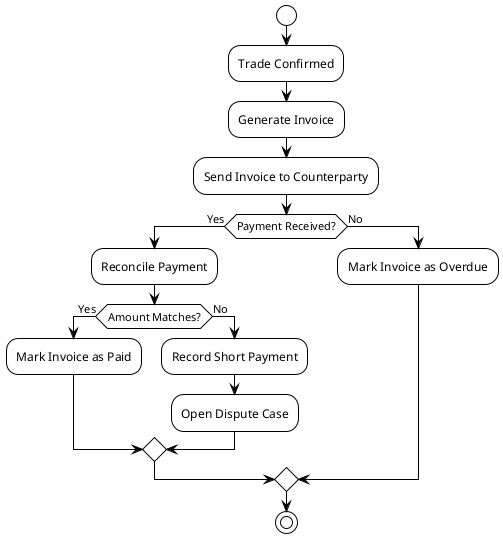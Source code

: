 @startuml SettlementProcess
!theme plain

start
:Trade Confirmed;
:Generate Invoice;
:Send Invoice to Counterparty;
if (Payment Received?) then (Yes)
  :Reconcile Payment;
  if (Amount Matches?) then (Yes)
    :Mark Invoice as Paid;
  else (No)
    :Record Short Payment;
    :Open Dispute Case;
  endif
else (No)
  :Mark Invoice as Overdue;
endif
stop
@enduml